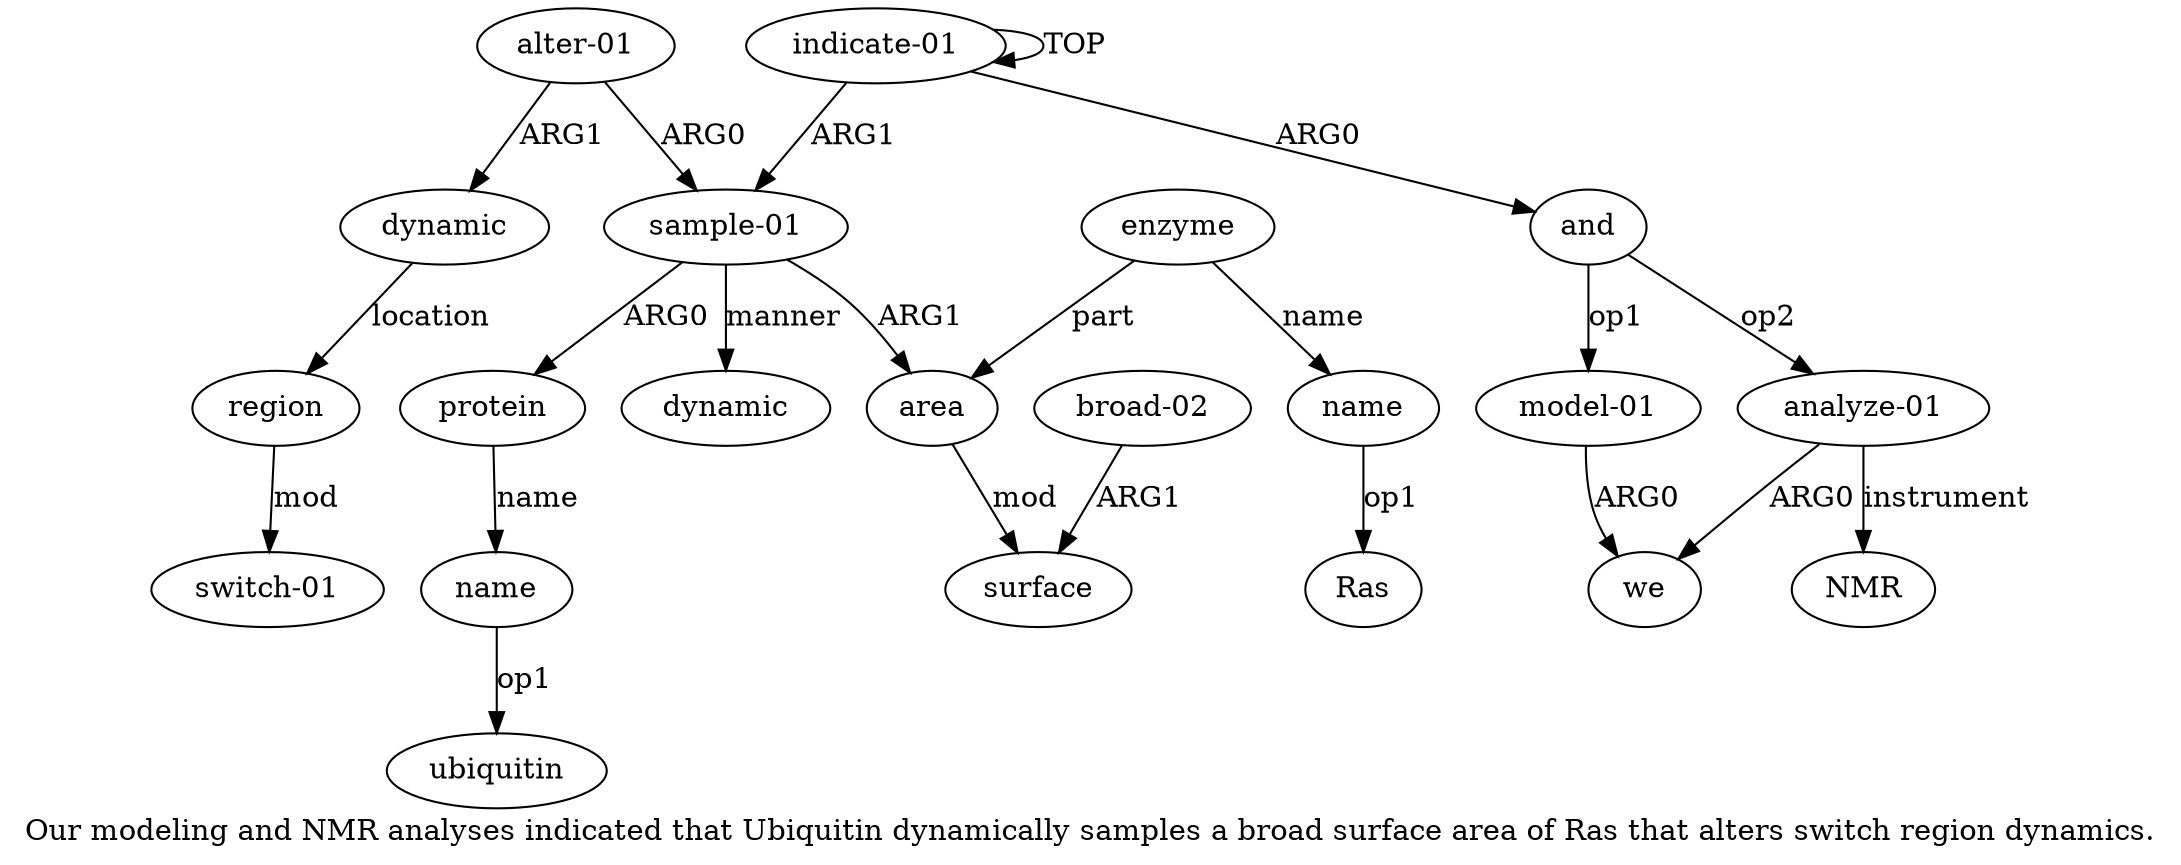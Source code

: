 digraph  {
	graph [label="Our modeling and NMR analyses indicated that Ubiquitin dynamically samples a broad surface area of Ras that alters switch region \
dynamics."];
	node [label="\N"];
	a15	 [color=black,
		gold_ind=15,
		gold_label="alter-01",
		label="alter-01",
		test_ind=15,
		test_label="alter-01"];
	a16	 [color=black,
		gold_ind=16,
		gold_label=dynamic,
		label=dynamic,
		test_ind=16,
		test_label=dynamic];
	a15 -> a16 [key=0,
	color=black,
	gold_label=ARG1,
	label=ARG1,
	test_label=ARG1];
a6 [color=black,
	gold_ind=6,
	gold_label="sample-01",
	label="sample-01",
	test_ind=6,
	test_label="sample-01"];
a15 -> a6 [key=0,
color=black,
gold_label=ARG0,
label=ARG0,
test_label=ARG0];
a14 [color=black,
gold_ind=14,
gold_label=dynamic,
label=dynamic,
test_ind=14,
test_label=dynamic];
a17 [color=black,
gold_ind=17,
gold_label=region,
label=region,
test_ind=17,
test_label=region];
a18 [color=black,
gold_ind=18,
gold_label="switch-01",
label="switch-01",
test_ind=18,
test_label="switch-01"];
a17 -> a18 [key=0,
color=black,
gold_label=mod,
label=mod,
test_label=mod];
a16 -> a17 [key=0,
color=black,
gold_label=location,
label=location,
test_label=location];
a11 [color=black,
gold_ind=11,
gold_label="broad-02",
label="broad-02",
test_ind=11,
test_label="broad-02"];
a10 [color=black,
gold_ind=10,
gold_label=surface,
label=surface,
test_ind=10,
test_label=surface];
a11 -> a10 [key=0,
color=black,
gold_label=ARG1,
label=ARG1,
test_label=ARG1];
a13 [color=black,
gold_ind=13,
gold_label=name,
label=name,
test_ind=13,
test_label=name];
"a13 Ras" [color=black,
gold_ind=-1,
gold_label=Ras,
label=Ras,
test_ind=-1,
test_label=Ras];
a13 -> "a13 Ras" [key=0,
color=black,
gold_label=op1,
label=op1,
test_label=op1];
a12 [color=black,
gold_ind=12,
gold_label=enzyme,
label=enzyme,
test_ind=12,
test_label=enzyme];
a12 -> a13 [key=0,
color=black,
gold_label=name,
label=name,
test_label=name];
a9 [color=black,
gold_ind=9,
gold_label=area,
label=area,
test_ind=9,
test_label=area];
a12 -> a9 [key=0,
color=black,
gold_label=part,
label=part,
test_label=part];
a1 [color=black,
gold_ind=1,
gold_label=and,
label=and,
test_ind=1,
test_label=and];
a2 [color=black,
gold_ind=2,
gold_label="model-01",
label="model-01",
test_ind=2,
test_label="model-01"];
a1 -> a2 [key=0,
color=black,
gold_label=op1,
label=op1,
test_label=op1];
a4 [color=black,
gold_ind=4,
gold_label="analyze-01",
label="analyze-01",
test_ind=4,
test_label="analyze-01"];
a1 -> a4 [key=0,
color=black,
gold_label=op2,
label=op2,
test_label=op2];
a0 [color=black,
gold_ind=0,
gold_label="indicate-01",
label="indicate-01",
test_ind=0,
test_label="indicate-01"];
a0 -> a1 [key=0,
color=black,
gold_label=ARG0,
label=ARG0,
test_label=ARG0];
a0 -> a0 [key=0,
color=black,
gold_label=TOP,
label=TOP,
test_label=TOP];
a0 -> a6 [key=0,
color=black,
gold_label=ARG1,
label=ARG1,
test_label=ARG1];
a3 [color=black,
gold_ind=3,
gold_label=we,
label=we,
test_ind=3,
test_label=we];
a2 -> a3 [key=0,
color=black,
gold_label=ARG0,
label=ARG0,
test_label=ARG0];
a5 [color=black,
gold_ind=5,
gold_label=NMR,
label=NMR,
test_ind=5,
test_label=NMR];
a4 -> a3 [key=0,
color=black,
gold_label=ARG0,
label=ARG0,
test_label=ARG0];
a4 -> a5 [key=0,
color=black,
gold_label=instrument,
label=instrument,
test_label=instrument];
a7 [color=black,
gold_ind=7,
gold_label=protein,
label=protein,
test_ind=7,
test_label=protein];
a8 [color=black,
gold_ind=8,
gold_label=name,
label=name,
test_ind=8,
test_label=name];
a7 -> a8 [key=0,
color=black,
gold_label=name,
label=name,
test_label=name];
a6 -> a14 [key=0,
color=black,
gold_label=manner,
label=manner,
test_label=manner];
a6 -> a7 [key=0,
color=black,
gold_label=ARG0,
label=ARG0,
test_label=ARG0];
a6 -> a9 [key=0,
color=black,
gold_label=ARG1,
label=ARG1,
test_label=ARG1];
a9 -> a10 [key=0,
color=black,
gold_label=mod,
label=mod,
test_label=mod];
"a8 ubiquitin" [color=black,
gold_ind=-1,
gold_label=ubiquitin,
label=ubiquitin,
test_ind=-1,
test_label=ubiquitin];
a8 -> "a8 ubiquitin" [key=0,
color=black,
gold_label=op1,
label=op1,
test_label=op1];
}
